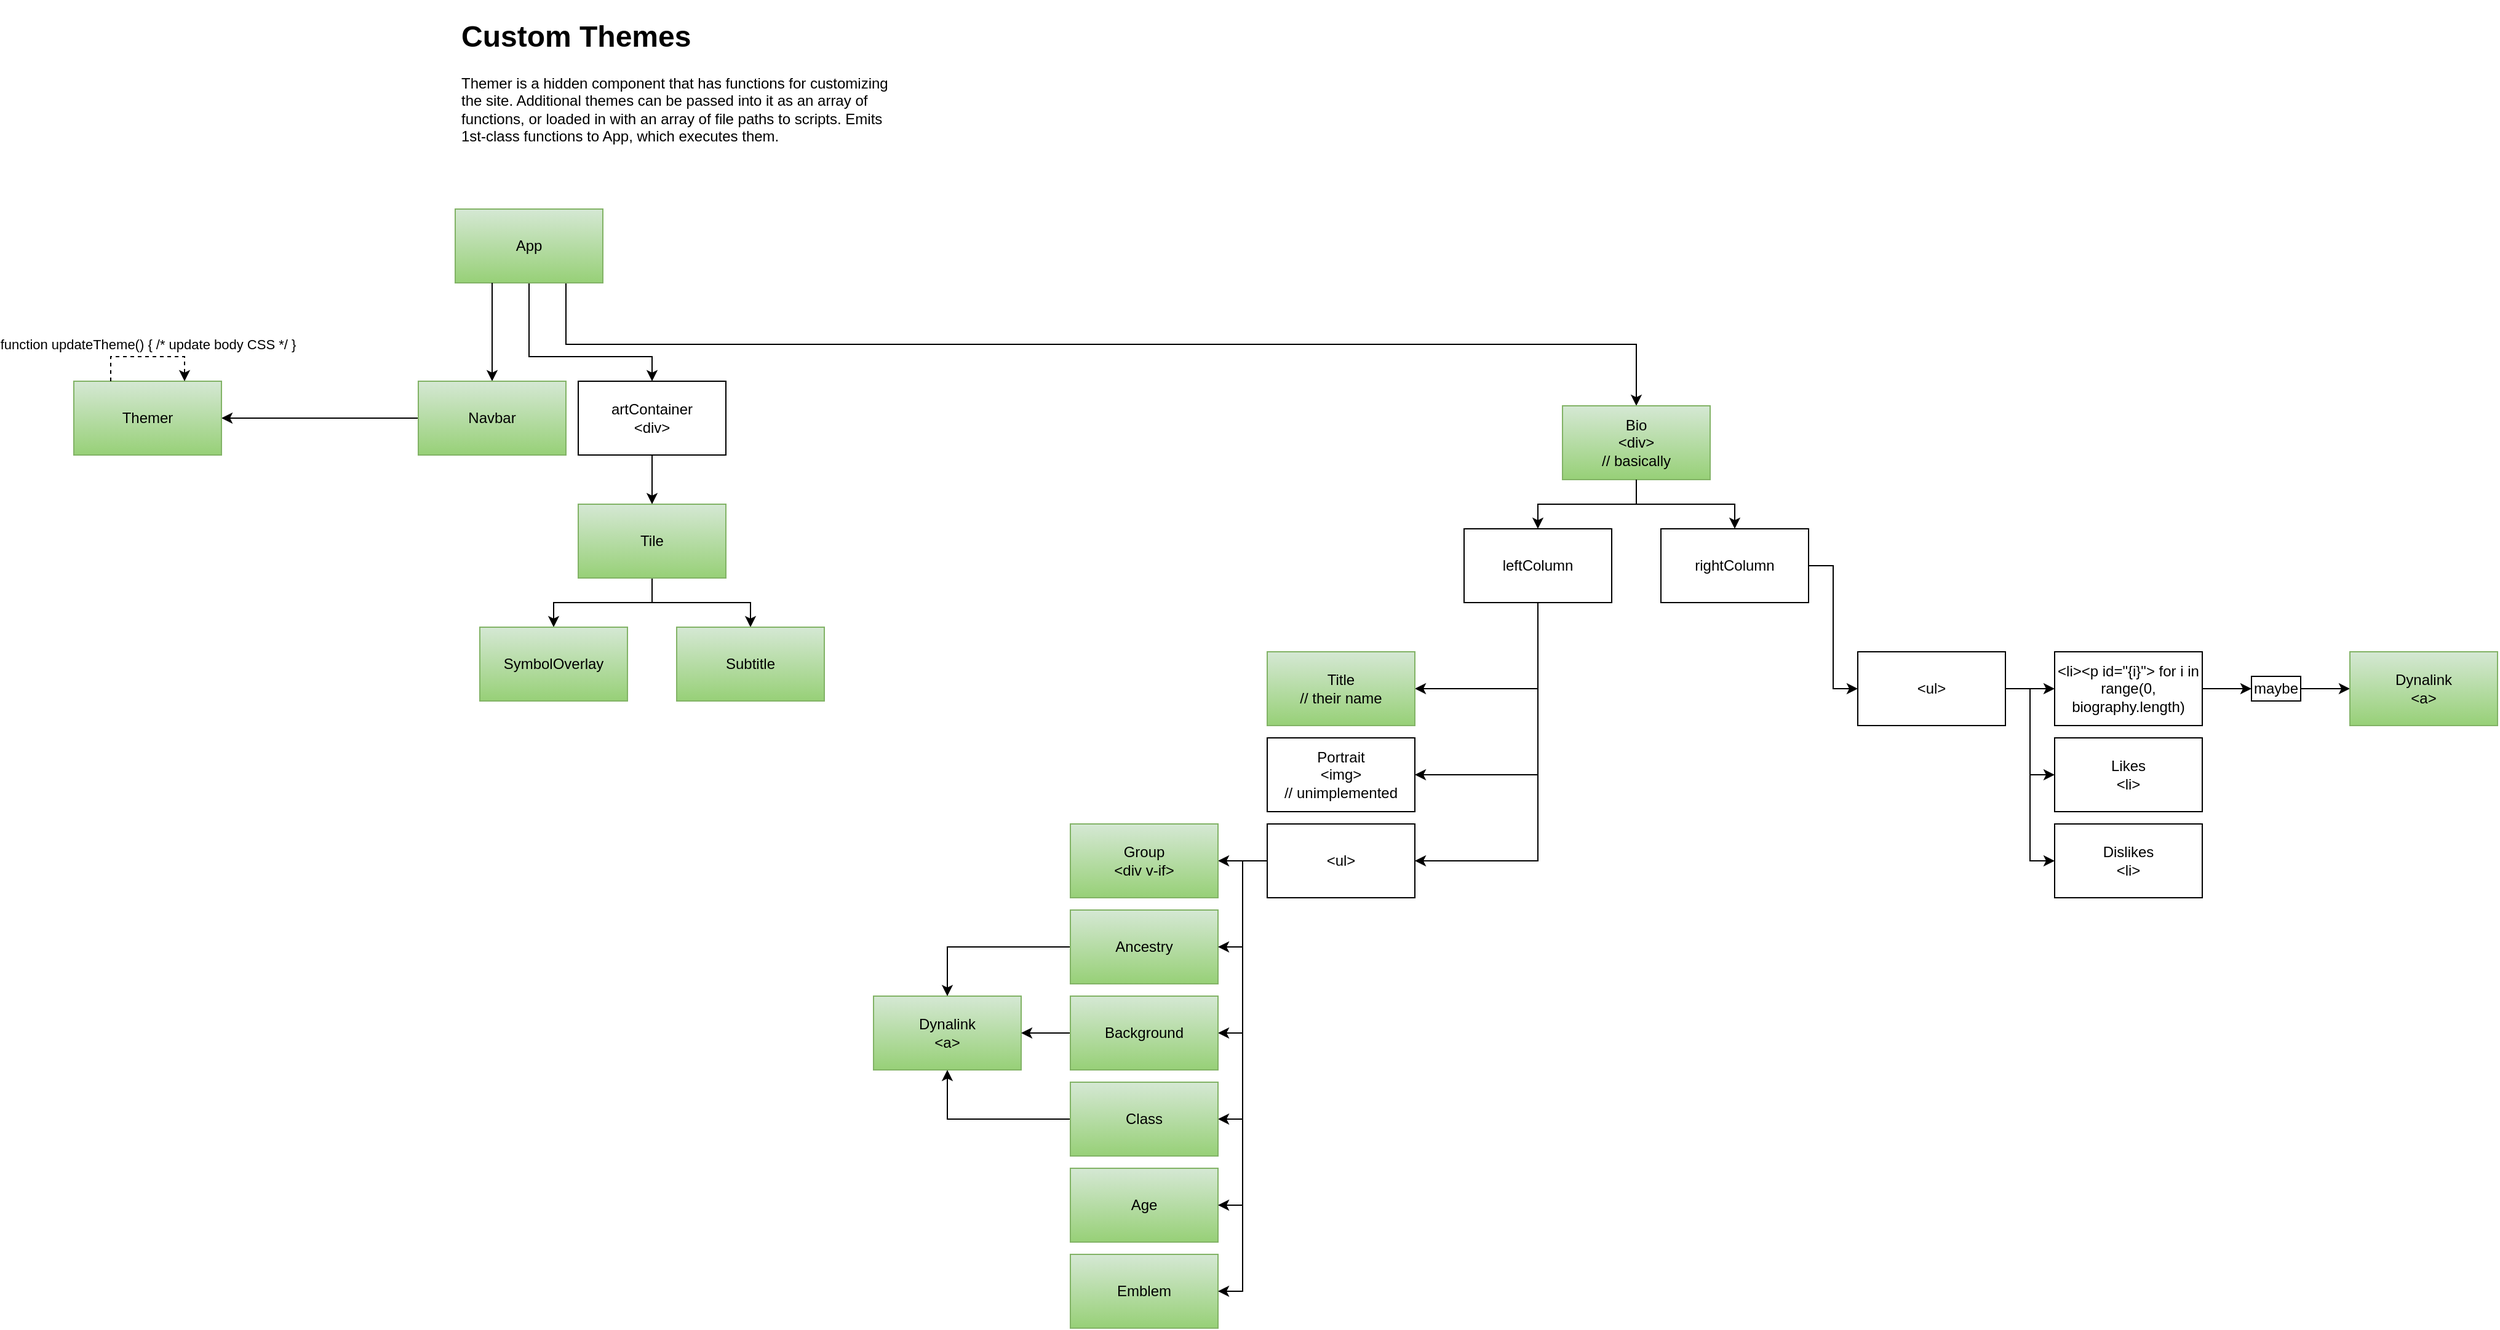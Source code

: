 <mxfile version="22.1.18" type="device" pages="2">
  <diagram name="components" id="ouwenbafjY0MVjLhUz1u">
    <mxGraphModel dx="1839" dy="1689" grid="1" gridSize="10" guides="1" tooltips="1" connect="1" arrows="1" fold="1" page="1" pageScale="1" pageWidth="850" pageHeight="1100" math="0" shadow="0">
      <root>
        <mxCell id="0" />
        <mxCell id="1" parent="0" />
        <mxCell id="5mgy_sJOqEItBZ4C_Sm8-16" style="edgeStyle=orthogonalEdgeStyle;rounded=0;orthogonalLoop=1;jettySize=auto;html=1;exitX=0.75;exitY=1;exitDx=0;exitDy=0;entryX=0.5;entryY=0;entryDx=0;entryDy=0;" parent="1" source="5mgy_sJOqEItBZ4C_Sm8-1" target="5mgy_sJOqEItBZ4C_Sm8-12" edge="1">
          <mxGeometry relative="1" as="geometry" />
        </mxCell>
        <mxCell id="5mgy_sJOqEItBZ4C_Sm8-19" style="edgeStyle=orthogonalEdgeStyle;rounded=0;orthogonalLoop=1;jettySize=auto;html=1;exitX=0.5;exitY=1;exitDx=0;exitDy=0;entryX=0.5;entryY=0;entryDx=0;entryDy=0;" parent="1" source="5mgy_sJOqEItBZ4C_Sm8-1" target="vN7V1DJsPOjtUJlF1pLi-1" edge="1">
          <mxGeometry relative="1" as="geometry">
            <Array as="points">
              <mxPoint x="100" y="160" />
              <mxPoint x="200" y="160" />
            </Array>
          </mxGeometry>
        </mxCell>
        <mxCell id="jE1srkqSyDaYgemKKpCi-2" value="" style="edgeStyle=orthogonalEdgeStyle;rounded=0;orthogonalLoop=1;jettySize=auto;html=1;exitX=0;exitY=0.5;exitDx=0;exitDy=0;entryX=1;entryY=0.5;entryDx=0;entryDy=0;" edge="1" parent="1" source="5mgy_sJOqEItBZ4C_Sm8-2" target="jE1srkqSyDaYgemKKpCi-1">
          <mxGeometry relative="1" as="geometry" />
        </mxCell>
        <mxCell id="5mgy_sJOqEItBZ4C_Sm8-1" value="App" style="rounded=0;whiteSpace=wrap;html=1;fillColor=#d5e8d4;strokeColor=#82b366;gradientColor=#97d077;fontColor=#000000;" parent="1" vertex="1">
          <mxGeometry x="40" y="40" width="120" height="60" as="geometry" />
        </mxCell>
        <mxCell id="5mgy_sJOqEItBZ4C_Sm8-15" style="edgeStyle=orthogonalEdgeStyle;rounded=0;orthogonalLoop=1;jettySize=auto;html=1;exitX=0.25;exitY=1;exitDx=0;exitDy=0;" parent="1" source="5mgy_sJOqEItBZ4C_Sm8-1" target="5mgy_sJOqEItBZ4C_Sm8-2" edge="1">
          <mxGeometry relative="1" as="geometry" />
        </mxCell>
        <mxCell id="5mgy_sJOqEItBZ4C_Sm8-2" value="Navbar" style="rounded=0;whiteSpace=wrap;html=1;fillColor=#d5e8d4;strokeColor=#82b366;gradientColor=#97d077;fontColor=#000000;" parent="1" vertex="1">
          <mxGeometry x="10" y="180" width="120" height="60" as="geometry" />
        </mxCell>
        <mxCell id="5mgy_sJOqEItBZ4C_Sm8-3" value="Age" style="rounded=0;whiteSpace=wrap;html=1;fillColor=#d5e8d4;strokeColor=#82b366;gradientColor=#97d077;fontColor=#000000;" parent="1" vertex="1">
          <mxGeometry x="540" y="820" width="120" height="60" as="geometry" />
        </mxCell>
        <mxCell id="5mgy_sJOqEItBZ4C_Sm8-4" value="Dynalink&lt;br&gt;&amp;lt;a&amp;gt;" style="rounded=0;whiteSpace=wrap;html=1;fillColor=#d5e8d4;strokeColor=#82b366;gradientColor=#97d077;fontColor=#000000;" parent="1" vertex="1">
          <mxGeometry x="380" y="680" width="120" height="60" as="geometry" />
        </mxCell>
        <mxCell id="5mgy_sJOqEItBZ4C_Sm8-14" style="edgeStyle=orthogonalEdgeStyle;rounded=0;orthogonalLoop=1;jettySize=auto;html=1;entryX=0.5;entryY=0;entryDx=0;entryDy=0;" parent="1" source="5mgy_sJOqEItBZ4C_Sm8-7" target="5mgy_sJOqEItBZ4C_Sm8-9" edge="1">
          <mxGeometry relative="1" as="geometry" />
        </mxCell>
        <mxCell id="ksdL5RVhRU_loUHVLGZt-2" value="" style="edgeStyle=orthogonalEdgeStyle;rounded=0;orthogonalLoop=1;jettySize=auto;html=1;" parent="1" source="5mgy_sJOqEItBZ4C_Sm8-7" target="ksdL5RVhRU_loUHVLGZt-1" edge="1">
          <mxGeometry relative="1" as="geometry" />
        </mxCell>
        <mxCell id="5mgy_sJOqEItBZ4C_Sm8-7" value="Tile" style="rounded=0;whiteSpace=wrap;html=1;fillColor=#d5e8d4;strokeColor=#82b366;gradientColor=#97d077;fontColor=#000000;" parent="1" vertex="1">
          <mxGeometry x="140" y="280" width="120" height="60" as="geometry" />
        </mxCell>
        <mxCell id="5mgy_sJOqEItBZ4C_Sm8-9" value="Subtitle" style="rounded=0;whiteSpace=wrap;html=1;fillColor=#d5e8d4;strokeColor=#82b366;gradientColor=#97d077;fontColor=#000000;" parent="1" vertex="1">
          <mxGeometry x="220" y="380" width="120" height="60" as="geometry" />
        </mxCell>
        <mxCell id="5mgy_sJOqEItBZ4C_Sm8-11" value="Emblem" style="rounded=0;whiteSpace=wrap;html=1;fillColor=#d5e8d4;strokeColor=#82b366;gradientColor=#97d077;fontColor=#000000;" parent="1" vertex="1">
          <mxGeometry x="540" y="890" width="120" height="60" as="geometry" />
        </mxCell>
        <mxCell id="5mgy_sJOqEItBZ4C_Sm8-17" style="edgeStyle=orthogonalEdgeStyle;rounded=0;orthogonalLoop=1;jettySize=auto;html=1;entryX=1;entryY=0.5;entryDx=0;entryDy=0;exitX=0;exitY=0.5;exitDx=0;exitDy=0;" parent="1" source="5mgy_sJOqEItBZ4C_Sm8-31" target="5mgy_sJOqEItBZ4C_Sm8-3" edge="1">
          <mxGeometry relative="1" as="geometry" />
        </mxCell>
        <mxCell id="5mgy_sJOqEItBZ4C_Sm8-18" style="edgeStyle=orthogonalEdgeStyle;rounded=0;orthogonalLoop=1;jettySize=auto;html=1;exitX=0;exitY=0.5;exitDx=0;exitDy=0;entryX=1;entryY=0.5;entryDx=0;entryDy=0;" parent="1" source="5mgy_sJOqEItBZ4C_Sm8-31" target="5mgy_sJOqEItBZ4C_Sm8-11" edge="1">
          <mxGeometry relative="1" as="geometry" />
        </mxCell>
        <mxCell id="5mgy_sJOqEItBZ4C_Sm8-22" style="edgeStyle=orthogonalEdgeStyle;rounded=0;orthogonalLoop=1;jettySize=auto;html=1;exitX=0.5;exitY=1;exitDx=0;exitDy=0;entryX=1;entryY=0.5;entryDx=0;entryDy=0;" parent="1" source="5mgy_sJOqEItBZ4C_Sm8-34" target="5mgy_sJOqEItBZ4C_Sm8-31" edge="1">
          <mxGeometry relative="1" as="geometry" />
        </mxCell>
        <mxCell id="5mgy_sJOqEItBZ4C_Sm8-27" style="edgeStyle=orthogonalEdgeStyle;rounded=0;orthogonalLoop=1;jettySize=auto;html=1;exitX=0;exitY=0.5;exitDx=0;exitDy=0;entryX=1;entryY=0.5;entryDx=0;entryDy=0;" parent="1" source="5mgy_sJOqEItBZ4C_Sm8-31" target="5mgy_sJOqEItBZ4C_Sm8-23" edge="1">
          <mxGeometry relative="1" as="geometry" />
        </mxCell>
        <mxCell id="5mgy_sJOqEItBZ4C_Sm8-28" style="edgeStyle=orthogonalEdgeStyle;rounded=0;orthogonalLoop=1;jettySize=auto;html=1;exitX=0;exitY=0.5;exitDx=0;exitDy=0;entryX=1;entryY=0.5;entryDx=0;entryDy=0;" parent="1" source="5mgy_sJOqEItBZ4C_Sm8-31" target="5mgy_sJOqEItBZ4C_Sm8-24" edge="1">
          <mxGeometry relative="1" as="geometry" />
        </mxCell>
        <mxCell id="5mgy_sJOqEItBZ4C_Sm8-12" value="Bio&lt;br&gt;&amp;lt;div&amp;gt;&lt;br&gt;// basically" style="rounded=0;whiteSpace=wrap;html=1;fillColor=#d5e8d4;strokeColor=#82b366;gradientColor=#97d077;fontColor=#000000;" parent="1" vertex="1">
          <mxGeometry x="940" y="200" width="120" height="60" as="geometry" />
        </mxCell>
        <mxCell id="5mgy_sJOqEItBZ4C_Sm8-21" value="" style="edgeStyle=orthogonalEdgeStyle;rounded=0;orthogonalLoop=1;jettySize=auto;html=1;exitX=0;exitY=0.5;exitDx=0;exitDy=0;" parent="1" source="5mgy_sJOqEItBZ4C_Sm8-20" target="5mgy_sJOqEItBZ4C_Sm8-4" edge="1">
          <mxGeometry relative="1" as="geometry">
            <mxPoint x="359.966" y="530.0" as="targetPoint" />
          </mxGeometry>
        </mxCell>
        <mxCell id="5mgy_sJOqEItBZ4C_Sm8-20" value="Ancestry" style="rounded=0;whiteSpace=wrap;html=1;fillColor=#d5e8d4;strokeColor=#82b366;gradientColor=#97d077;fontColor=#000000;" parent="1" vertex="1">
          <mxGeometry x="540" y="610" width="120" height="60" as="geometry" />
        </mxCell>
        <mxCell id="5mgy_sJOqEItBZ4C_Sm8-25" style="edgeStyle=orthogonalEdgeStyle;rounded=0;orthogonalLoop=1;jettySize=auto;html=1;exitX=0;exitY=0.5;exitDx=0;exitDy=0;" parent="1" source="5mgy_sJOqEItBZ4C_Sm8-23" target="5mgy_sJOqEItBZ4C_Sm8-4" edge="1">
          <mxGeometry relative="1" as="geometry">
            <mxPoint x="420.0" y="560.0" as="targetPoint" />
          </mxGeometry>
        </mxCell>
        <mxCell id="5mgy_sJOqEItBZ4C_Sm8-23" value="Background" style="rounded=0;whiteSpace=wrap;html=1;fillColor=#d5e8d4;strokeColor=#82b366;gradientColor=#97d077;fontColor=#000000;" parent="1" vertex="1">
          <mxGeometry x="540" y="680" width="120" height="60" as="geometry" />
        </mxCell>
        <mxCell id="5mgy_sJOqEItBZ4C_Sm8-26" style="edgeStyle=orthogonalEdgeStyle;rounded=0;orthogonalLoop=1;jettySize=auto;html=1;exitX=0;exitY=0.5;exitDx=0;exitDy=0;" parent="1" source="5mgy_sJOqEItBZ4C_Sm8-24" target="5mgy_sJOqEItBZ4C_Sm8-4" edge="1">
          <mxGeometry relative="1" as="geometry">
            <mxPoint x="359.966" y="590.0" as="targetPoint" />
          </mxGeometry>
        </mxCell>
        <mxCell id="5mgy_sJOqEItBZ4C_Sm8-24" value="Class" style="rounded=0;whiteSpace=wrap;html=1;fillColor=#d5e8d4;strokeColor=#82b366;gradientColor=#97d077;fontColor=#000000;" parent="1" vertex="1">
          <mxGeometry x="540" y="750" width="120" height="60" as="geometry" />
        </mxCell>
        <mxCell id="5mgy_sJOqEItBZ4C_Sm8-32" style="edgeStyle=orthogonalEdgeStyle;rounded=0;orthogonalLoop=1;jettySize=auto;html=1;exitX=0;exitY=0.5;exitDx=0;exitDy=0;entryX=1;entryY=0.5;entryDx=0;entryDy=0;" parent="1" source="5mgy_sJOqEItBZ4C_Sm8-31" target="5mgy_sJOqEItBZ4C_Sm8-20" edge="1">
          <mxGeometry relative="1" as="geometry" />
        </mxCell>
        <mxCell id="9SMMazilZ09QwtvP4KYV-7" style="edgeStyle=orthogonalEdgeStyle;rounded=0;orthogonalLoop=1;jettySize=auto;html=1;exitX=0;exitY=0.5;exitDx=0;exitDy=0;entryX=1;entryY=0.5;entryDx=0;entryDy=0;" parent="1" source="5mgy_sJOqEItBZ4C_Sm8-31" target="9SMMazilZ09QwtvP4KYV-6" edge="1">
          <mxGeometry relative="1" as="geometry" />
        </mxCell>
        <mxCell id="5mgy_sJOqEItBZ4C_Sm8-31" value="&amp;lt;ul&amp;gt;" style="rounded=0;whiteSpace=wrap;html=1;" parent="1" vertex="1">
          <mxGeometry x="700" y="540" width="120" height="60" as="geometry" />
        </mxCell>
        <mxCell id="5mgy_sJOqEItBZ4C_Sm8-40" style="edgeStyle=orthogonalEdgeStyle;rounded=0;orthogonalLoop=1;jettySize=auto;html=1;entryX=0.5;entryY=0;entryDx=0;entryDy=0;exitX=0.5;exitY=1;exitDx=0;exitDy=0;" parent="1" source="5mgy_sJOqEItBZ4C_Sm8-12" target="5mgy_sJOqEItBZ4C_Sm8-33" edge="1">
          <mxGeometry relative="1" as="geometry">
            <mxPoint x="440" y="350" as="sourcePoint" />
          </mxGeometry>
        </mxCell>
        <mxCell id="5mgy_sJOqEItBZ4C_Sm8-42" style="edgeStyle=orthogonalEdgeStyle;rounded=0;orthogonalLoop=1;jettySize=auto;html=1;entryX=0;entryY=0.5;entryDx=0;entryDy=0;" parent="1" source="5mgy_sJOqEItBZ4C_Sm8-33" target="5mgy_sJOqEItBZ4C_Sm8-41" edge="1">
          <mxGeometry relative="1" as="geometry" />
        </mxCell>
        <mxCell id="5mgy_sJOqEItBZ4C_Sm8-33" value="rightColumn" style="rounded=0;whiteSpace=wrap;html=1;" parent="1" vertex="1">
          <mxGeometry x="1020" y="300" width="120" height="60" as="geometry" />
        </mxCell>
        <mxCell id="5mgy_sJOqEItBZ4C_Sm8-36" style="edgeStyle=orthogonalEdgeStyle;rounded=0;orthogonalLoop=1;jettySize=auto;html=1;exitX=0.5;exitY=1;exitDx=0;exitDy=0;entryX=1;entryY=0.5;entryDx=0;entryDy=0;" parent="1" source="5mgy_sJOqEItBZ4C_Sm8-34" target="5mgy_sJOqEItBZ4C_Sm8-51" edge="1">
          <mxGeometry relative="1" as="geometry">
            <mxPoint x="260" y="430" as="targetPoint" />
          </mxGeometry>
        </mxCell>
        <mxCell id="5mgy_sJOqEItBZ4C_Sm8-38" style="edgeStyle=orthogonalEdgeStyle;rounded=0;orthogonalLoop=1;jettySize=auto;html=1;exitX=0.5;exitY=1;exitDx=0;exitDy=0;entryX=1;entryY=0.5;entryDx=0;entryDy=0;" parent="1" source="5mgy_sJOqEItBZ4C_Sm8-34" target="5mgy_sJOqEItBZ4C_Sm8-37" edge="1">
          <mxGeometry relative="1" as="geometry" />
        </mxCell>
        <mxCell id="5mgy_sJOqEItBZ4C_Sm8-39" style="edgeStyle=orthogonalEdgeStyle;rounded=0;orthogonalLoop=1;jettySize=auto;html=1;exitX=0.5;exitY=1;exitDx=0;exitDy=0;entryX=0.5;entryY=0;entryDx=0;entryDy=0;" parent="1" source="5mgy_sJOqEItBZ4C_Sm8-12" target="5mgy_sJOqEItBZ4C_Sm8-34" edge="1">
          <mxGeometry relative="1" as="geometry" />
        </mxCell>
        <mxCell id="5mgy_sJOqEItBZ4C_Sm8-34" value="leftColumn" style="rounded=0;whiteSpace=wrap;html=1;" parent="1" vertex="1">
          <mxGeometry x="860" y="300" width="120" height="60" as="geometry" />
        </mxCell>
        <mxCell id="5mgy_sJOqEItBZ4C_Sm8-37" value="Portrait&lt;br&gt;&amp;lt;img&amp;gt;&lt;br&gt;// unimplemented" style="rounded=0;whiteSpace=wrap;html=1;" parent="1" vertex="1">
          <mxGeometry x="700" y="470" width="120" height="60" as="geometry" />
        </mxCell>
        <mxCell id="5mgy_sJOqEItBZ4C_Sm8-44" style="edgeStyle=orthogonalEdgeStyle;rounded=0;orthogonalLoop=1;jettySize=auto;html=1;entryX=0;entryY=0.5;entryDx=0;entryDy=0;" parent="1" source="5mgy_sJOqEItBZ4C_Sm8-41" target="5mgy_sJOqEItBZ4C_Sm8-43" edge="1">
          <mxGeometry relative="1" as="geometry" />
        </mxCell>
        <mxCell id="9SMMazilZ09QwtvP4KYV-4" style="edgeStyle=orthogonalEdgeStyle;rounded=0;orthogonalLoop=1;jettySize=auto;html=1;exitX=1;exitY=0.5;exitDx=0;exitDy=0;entryX=0;entryY=0.5;entryDx=0;entryDy=0;" parent="1" source="5mgy_sJOqEItBZ4C_Sm8-41" target="9SMMazilZ09QwtvP4KYV-1" edge="1">
          <mxGeometry relative="1" as="geometry" />
        </mxCell>
        <mxCell id="9SMMazilZ09QwtvP4KYV-5" style="edgeStyle=orthogonalEdgeStyle;rounded=0;orthogonalLoop=1;jettySize=auto;html=1;exitX=1;exitY=0.5;exitDx=0;exitDy=0;entryX=0;entryY=0.5;entryDx=0;entryDy=0;" parent="1" source="5mgy_sJOqEItBZ4C_Sm8-41" target="9SMMazilZ09QwtvP4KYV-2" edge="1">
          <mxGeometry relative="1" as="geometry" />
        </mxCell>
        <mxCell id="5mgy_sJOqEItBZ4C_Sm8-41" value="&amp;lt;ul&amp;gt;" style="rounded=0;whiteSpace=wrap;html=1;" parent="1" vertex="1">
          <mxGeometry x="1180" y="400" width="120" height="60" as="geometry" />
        </mxCell>
        <mxCell id="5mgy_sJOqEItBZ4C_Sm8-46" style="edgeStyle=orthogonalEdgeStyle;rounded=0;orthogonalLoop=1;jettySize=auto;html=1;entryX=0;entryY=0.5;entryDx=0;entryDy=0;" parent="1" source="5mgy_sJOqEItBZ4C_Sm8-43" target="5mgy_sJOqEItBZ4C_Sm8-45" edge="1">
          <mxGeometry relative="1" as="geometry" />
        </mxCell>
        <mxCell id="5mgy_sJOqEItBZ4C_Sm8-43" value="&amp;lt;li&amp;gt;&amp;lt;p id=&quot;{i}&quot;&amp;gt; for i in range(0, biography.length)" style="rounded=0;whiteSpace=wrap;html=1;" parent="1" vertex="1">
          <mxGeometry x="1340" y="400" width="120" height="60" as="geometry" />
        </mxCell>
        <mxCell id="5mgy_sJOqEItBZ4C_Sm8-48" value="" style="edgeStyle=orthogonalEdgeStyle;rounded=0;orthogonalLoop=1;jettySize=auto;html=1;" parent="1" source="5mgy_sJOqEItBZ4C_Sm8-45" target="5mgy_sJOqEItBZ4C_Sm8-47" edge="1">
          <mxGeometry relative="1" as="geometry" />
        </mxCell>
        <mxCell id="5mgy_sJOqEItBZ4C_Sm8-45" value="maybe" style="rounded=0;whiteSpace=wrap;html=1;" parent="1" vertex="1">
          <mxGeometry x="1500" y="420" width="40" height="20" as="geometry" />
        </mxCell>
        <mxCell id="5mgy_sJOqEItBZ4C_Sm8-47" value="Dynalink&lt;br&gt;&amp;lt;a&amp;gt;" style="rounded=0;whiteSpace=wrap;html=1;fillColor=#d5e8d4;strokeColor=#82b366;gradientColor=#97d077;fontColor=#000000;" parent="1" vertex="1">
          <mxGeometry x="1580" y="400" width="120" height="60" as="geometry" />
        </mxCell>
        <mxCell id="5mgy_sJOqEItBZ4C_Sm8-51" value="&lt;div&gt;Title&lt;/div&gt;&lt;div&gt;// their name&lt;/div&gt;" style="rounded=0;whiteSpace=wrap;html=1;fillColor=#d5e8d4;strokeColor=#82b366;gradientColor=#97d077;fontColor=#000000;" parent="1" vertex="1">
          <mxGeometry x="700" y="400" width="120" height="60" as="geometry" />
        </mxCell>
        <mxCell id="9SMMazilZ09QwtvP4KYV-1" value="Likes&lt;br&gt;&amp;lt;li&amp;gt;" style="rounded=0;whiteSpace=wrap;html=1;" parent="1" vertex="1">
          <mxGeometry x="1340" y="470" width="120" height="60" as="geometry" />
        </mxCell>
        <mxCell id="9SMMazilZ09QwtvP4KYV-2" value="Dislikes&lt;br&gt;&amp;lt;li&amp;gt;" style="rounded=0;whiteSpace=wrap;html=1;" parent="1" vertex="1">
          <mxGeometry x="1340" y="540" width="120" height="60" as="geometry" />
        </mxCell>
        <mxCell id="9SMMazilZ09QwtvP4KYV-6" value="Group&lt;br&gt;&amp;lt;div v-if&amp;gt;" style="rounded=0;whiteSpace=wrap;html=1;fillColor=#d5e8d4;strokeColor=#82b366;gradientColor=#97d077;fontColor=#000000;" parent="1" vertex="1">
          <mxGeometry x="540" y="540" width="120" height="60" as="geometry" />
        </mxCell>
        <mxCell id="vN7V1DJsPOjtUJlF1pLi-2" style="edgeStyle=orthogonalEdgeStyle;rounded=0;orthogonalLoop=1;jettySize=auto;html=1;exitX=0.5;exitY=1;exitDx=0;exitDy=0;entryX=0.5;entryY=0;entryDx=0;entryDy=0;" parent="1" source="vN7V1DJsPOjtUJlF1pLi-1" target="5mgy_sJOqEItBZ4C_Sm8-7" edge="1">
          <mxGeometry relative="1" as="geometry" />
        </mxCell>
        <mxCell id="vN7V1DJsPOjtUJlF1pLi-1" value="artContainer&lt;br&gt;&amp;lt;div&amp;gt;" style="rounded=0;whiteSpace=wrap;html=1;" parent="1" vertex="1">
          <mxGeometry x="140" y="180" width="120" height="60" as="geometry" />
        </mxCell>
        <mxCell id="ksdL5RVhRU_loUHVLGZt-1" value="SymbolOverlay" style="rounded=0;whiteSpace=wrap;html=1;fillColor=#d5e8d4;strokeColor=#82b366;gradientColor=#97d077;fontColor=#000000;" parent="1" vertex="1">
          <mxGeometry x="60" y="380" width="120" height="60" as="geometry" />
        </mxCell>
        <mxCell id="jE1srkqSyDaYgemKKpCi-1" value="Themer" style="rounded=0;whiteSpace=wrap;html=1;fillColor=#d5e8d4;strokeColor=#82b366;gradientColor=#97d077;fontColor=#000000;" vertex="1" parent="1">
          <mxGeometry x="-270" y="180" width="120" height="60" as="geometry" />
        </mxCell>
        <mxCell id="jE1srkqSyDaYgemKKpCi-3" value="" style="endArrow=classic;dashed=1;html=1;rounded=0;exitX=0.25;exitY=0;exitDx=0;exitDy=0;entryX=0.75;entryY=0;entryDx=0;entryDy=0;endFill=1;" edge="1" parent="1" source="jE1srkqSyDaYgemKKpCi-1" target="jE1srkqSyDaYgemKKpCi-1">
          <mxGeometry width="50" height="50" relative="1" as="geometry">
            <mxPoint x="-220.0" y="170.0" as="sourcePoint" />
            <mxPoint x="70.0" y="170.0" as="targetPoint" />
            <Array as="points">
              <mxPoint x="-240" y="160" />
              <mxPoint x="-180" y="160" />
            </Array>
          </mxGeometry>
        </mxCell>
        <mxCell id="jE1srkqSyDaYgemKKpCi-5" value="function updateTheme() { /* update body CSS */ }" style="edgeLabel;html=1;align=center;verticalAlign=middle;resizable=0;points=[];" vertex="1" connectable="0" parent="jE1srkqSyDaYgemKKpCi-3">
          <mxGeometry x="0.097" relative="1" as="geometry">
            <mxPoint x="-5" y="-10" as="offset" />
          </mxGeometry>
        </mxCell>
        <mxCell id="jE1srkqSyDaYgemKKpCi-4" value="&lt;h1&gt;Custom Themes&lt;/h1&gt;&lt;p&gt;Themer is a hidden component that has functions for customizing the site. Additional themes can be passed into it as an array of functions, or loaded in with an array of file paths to scripts. Emits 1st-class functions to App, which executes them.&lt;/p&gt;" style="text;html=1;strokeColor=none;fillColor=none;spacing=5;spacingTop=-20;whiteSpace=wrap;overflow=hidden;rounded=0;" vertex="1" parent="1">
          <mxGeometry x="40" y="-120" width="360" height="120" as="geometry" />
        </mxCell>
      </root>
    </mxGraphModel>
  </diagram>
  <diagram id="ILkV25av0nuwjLCmw5Jg" name="data">
    <mxGraphModel dx="989" dy="589" grid="1" gridSize="10" guides="1" tooltips="1" connect="1" arrows="1" fold="1" page="1" pageScale="1" pageWidth="850" pageHeight="1100" math="0" shadow="0">
      <root>
        <mxCell id="0" />
        <mxCell id="1" parent="0" />
        <mxCell id="K8AkR5AmDuPDYLPK-pG4-74" style="edgeStyle=orthogonalEdgeStyle;rounded=0;orthogonalLoop=1;jettySize=auto;html=1;exitX=1;exitY=0.5;exitDx=0;exitDy=0;entryX=0.5;entryY=1;entryDx=0;entryDy=0;endArrow=none;endFill=0;dashed=1;dashPattern=1 1;" edge="1" parent="1" source="K8AkR5AmDuPDYLPK-pG4-45" target="K8AkR5AmDuPDYLPK-pG4-14">
          <mxGeometry relative="1" as="geometry">
            <mxPoint x="100" y="600" as="sourcePoint" />
            <mxPoint x="345" y="230" as="targetPoint" />
            <Array as="points">
              <mxPoint x="370" y="470" />
              <mxPoint x="370" y="240" />
              <mxPoint x="285" y="240" />
            </Array>
          </mxGeometry>
        </mxCell>
        <mxCell id="K8AkR5AmDuPDYLPK-pG4-75" style="edgeStyle=orthogonalEdgeStyle;rounded=0;orthogonalLoop=1;jettySize=auto;html=1;exitX=1;exitY=0.5;exitDx=0;exitDy=0;entryX=0.5;entryY=1;entryDx=0;entryDy=0;endArrow=none;endFill=0;dashed=1;dashPattern=1 1;" edge="1" parent="1" source="K8AkR5AmDuPDYLPK-pG4-22" target="K8AkR5AmDuPDYLPK-pG4-10">
          <mxGeometry relative="1" as="geometry">
            <mxPoint x="100" y="480" as="sourcePoint" />
            <mxPoint x="295" y="230" as="targetPoint" />
          </mxGeometry>
        </mxCell>
        <mxCell id="K8AkR5AmDuPDYLPK-pG4-72" style="edgeStyle=orthogonalEdgeStyle;rounded=0;orthogonalLoop=1;jettySize=auto;html=1;exitX=1;exitY=0.5;exitDx=0;exitDy=0;entryX=0.5;entryY=1;entryDx=0;entryDy=0;endArrow=none;endFill=0;dashed=1;dashPattern=1 1;" edge="1" parent="1" source="K8AkR5AmDuPDYLPK-pG4-59" target="K8AkR5AmDuPDYLPK-pG4-13">
          <mxGeometry relative="1" as="geometry">
            <Array as="points">
              <mxPoint x="380" y="590" />
              <mxPoint x="380" y="230" />
              <mxPoint x="335" y="230" />
            </Array>
          </mxGeometry>
        </mxCell>
        <mxCell id="K8AkR5AmDuPDYLPK-pG4-1" value="id" style="rounded=0;whiteSpace=wrap;html=1;" vertex="1" parent="1">
          <mxGeometry x="40" y="140" width="20" height="20" as="geometry" />
        </mxCell>
        <mxCell id="K8AkR5AmDuPDYLPK-pG4-7" style="edgeStyle=orthogonalEdgeStyle;rounded=0;orthogonalLoop=1;jettySize=auto;html=1;exitX=0.5;exitY=1;exitDx=0;exitDy=0;entryX=0.5;entryY=0;entryDx=0;entryDy=0;endArrow=none;endFill=0;" edge="1" parent="1" source="K8AkR5AmDuPDYLPK-pG4-2" target="K8AkR5AmDuPDYLPK-pG4-5">
          <mxGeometry relative="1" as="geometry" />
        </mxCell>
        <mxCell id="K8AkR5AmDuPDYLPK-pG4-2" value="info" style="rounded=0;whiteSpace=wrap;html=1;" vertex="1" parent="1">
          <mxGeometry x="60" y="140" width="30" height="20" as="geometry" />
        </mxCell>
        <mxCell id="K8AkR5AmDuPDYLPK-pG4-3" value="characters.json" style="text;html=1;strokeColor=none;fillColor=none;align=center;verticalAlign=middle;whiteSpace=wrap;rounded=0;" vertex="1" parent="1">
          <mxGeometry x="40" y="120" width="90" height="20" as="geometry" />
        </mxCell>
        <mxCell id="K8AkR5AmDuPDYLPK-pG4-4" value="name" style="rounded=0;whiteSpace=wrap;html=1;" vertex="1" parent="1">
          <mxGeometry x="80" y="200" width="40" height="20" as="geometry" />
        </mxCell>
        <mxCell id="K8AkR5AmDuPDYLPK-pG4-5" value="info" style="text;html=1;strokeColor=none;fillColor=none;align=center;verticalAlign=middle;whiteSpace=wrap;rounded=0;" vertex="1" parent="1">
          <mxGeometry x="60" y="180" width="30" height="20" as="geometry" />
        </mxCell>
        <mxCell id="K8AkR5AmDuPDYLPK-pG4-6" value="id" style="rounded=0;whiteSpace=wrap;html=1;" vertex="1" parent="1">
          <mxGeometry x="60" y="200" width="20" height="20" as="geometry" />
        </mxCell>
        <mxCell id="K8AkR5AmDuPDYLPK-pG4-8" value="type" style="rounded=0;whiteSpace=wrap;html=1;" vertex="1" parent="1">
          <mxGeometry x="120" y="200" width="30" height="20" as="geometry" />
        </mxCell>
        <mxCell id="K8AkR5AmDuPDYLPK-pG4-9" value="heritage" style="rounded=0;whiteSpace=wrap;html=1;" vertex="1" parent="1">
          <mxGeometry x="200" y="200" width="50" height="20" as="geometry" />
        </mxCell>
        <mxCell id="K8AkR5AmDuPDYLPK-pG4-10" value="ancestry" style="rounded=0;whiteSpace=wrap;html=1;" vertex="1" parent="1">
          <mxGeometry x="150" y="200" width="50" height="20" as="geometry" />
        </mxCell>
        <mxCell id="K8AkR5AmDuPDYLPK-pG4-11" value="nationality" style="rounded=0;whiteSpace=wrap;html=1;" vertex="1" parent="1">
          <mxGeometry x="380" y="200" width="60" height="20" as="geometry" />
        </mxCell>
        <mxCell id="K8AkR5AmDuPDYLPK-pG4-12" value="level" style="rounded=0;whiteSpace=wrap;html=1;" vertex="1" parent="1">
          <mxGeometry x="350" y="200" width="30" height="20" as="geometry" />
        </mxCell>
        <mxCell id="K8AkR5AmDuPDYLPK-pG4-13" value="class" style="rounded=0;whiteSpace=wrap;html=1;" vertex="1" parent="1">
          <mxGeometry x="320" y="200" width="30" height="20" as="geometry" />
        </mxCell>
        <mxCell id="K8AkR5AmDuPDYLPK-pG4-14" value="background" style="rounded=0;whiteSpace=wrap;html=1;" vertex="1" parent="1">
          <mxGeometry x="250" y="200" width="70" height="20" as="geometry" />
        </mxCell>
        <mxCell id="K8AkR5AmDuPDYLPK-pG4-19" style="edgeStyle=orthogonalEdgeStyle;rounded=0;orthogonalLoop=1;jettySize=auto;html=1;exitX=0.5;exitY=1;exitDx=0;exitDy=0;entryX=0.5;entryY=0;entryDx=0;entryDy=0;endArrow=none;endFill=0;" edge="1" parent="1" source="K8AkR5AmDuPDYLPK-pG4-15" target="K8AkR5AmDuPDYLPK-pG4-18">
          <mxGeometry relative="1" as="geometry" />
        </mxCell>
        <mxCell id="K8AkR5AmDuPDYLPK-pG4-15" value="age" style="rounded=0;whiteSpace=wrap;html=1;" vertex="1" parent="1">
          <mxGeometry x="440" y="200" width="30" height="20" as="geometry" />
        </mxCell>
        <mxCell id="K8AkR5AmDuPDYLPK-pG4-16" value="exact" style="rounded=0;whiteSpace=wrap;html=1;" vertex="1" parent="1">
          <mxGeometry x="470" y="260" width="35" height="20" as="geometry" />
        </mxCell>
        <mxCell id="K8AkR5AmDuPDYLPK-pG4-17" value="calculateHumanYears" style="rounded=0;whiteSpace=wrap;html=1;" vertex="1" parent="1">
          <mxGeometry x="505" y="260" width="120" height="20" as="geometry" />
        </mxCell>
        <mxCell id="K8AkR5AmDuPDYLPK-pG4-18" value="age" style="text;html=1;strokeColor=none;fillColor=none;align=center;verticalAlign=middle;whiteSpace=wrap;rounded=0;" vertex="1" parent="1">
          <mxGeometry x="440" y="240" width="30" height="20" as="geometry" />
        </mxCell>
        <mxCell id="K8AkR5AmDuPDYLPK-pG4-20" value="age" style="rounded=0;whiteSpace=wrap;html=1;" vertex="1" parent="1">
          <mxGeometry x="440" y="260" width="30" height="20" as="geometry" />
        </mxCell>
        <mxCell id="K8AkR5AmDuPDYLPK-pG4-21" value="biography" style="rounded=0;whiteSpace=wrap;html=1;" vertex="1" parent="1">
          <mxGeometry x="470" y="200" width="60" height="20" as="geometry" />
        </mxCell>
        <mxCell id="K8AkR5AmDuPDYLPK-pG4-22" value="&quot;name&quot;" style="rounded=0;whiteSpace=wrap;html=1;" vertex="1" parent="1">
          <mxGeometry x="40" y="340" width="50" height="20" as="geometry" />
        </mxCell>
        <mxCell id="K8AkR5AmDuPDYLPK-pG4-23" style="edgeStyle=orthogonalEdgeStyle;rounded=0;orthogonalLoop=1;jettySize=auto;html=1;exitX=0.5;exitY=1;exitDx=0;exitDy=0;entryX=0.5;entryY=0;entryDx=0;entryDy=0;endArrow=none;endFill=0;" edge="1" source="K8AkR5AmDuPDYLPK-pG4-22" target="K8AkR5AmDuPDYLPK-pG4-27" parent="1">
          <mxGeometry relative="1" as="geometry">
            <mxPoint x="60" y="360" as="sourcePoint" />
          </mxGeometry>
        </mxCell>
        <mxCell id="K8AkR5AmDuPDYLPK-pG4-25" value="ancestries.json" style="text;html=1;strokeColor=none;fillColor=none;align=center;verticalAlign=middle;whiteSpace=wrap;rounded=0;" vertex="1" parent="1">
          <mxGeometry x="40" y="320" width="90" height="20" as="geometry" />
        </mxCell>
        <mxCell id="K8AkR5AmDuPDYLPK-pG4-26" value="name" style="rounded=0;whiteSpace=wrap;html=1;" vertex="1" parent="1">
          <mxGeometry x="60" y="400" width="40" height="20" as="geometry" />
        </mxCell>
        <mxCell id="K8AkR5AmDuPDYLPK-pG4-27" value="&quot;Ancestry&quot;" style="text;html=1;strokeColor=none;fillColor=none;align=center;verticalAlign=middle;whiteSpace=wrap;rounded=0;" vertex="1" parent="1">
          <mxGeometry x="40" y="380" width="60" height="20" as="geometry" />
        </mxCell>
        <mxCell id="K8AkR5AmDuPDYLPK-pG4-28" value="id" style="rounded=0;whiteSpace=wrap;html=1;" vertex="1" parent="1">
          <mxGeometry x="40" y="400" width="20" height="20" as="geometry" />
        </mxCell>
        <mxCell id="K8AkR5AmDuPDYLPK-pG4-29" value="rarity" style="rounded=0;whiteSpace=wrap;html=1;" vertex="1" parent="1">
          <mxGeometry x="100" y="400" width="30" height="20" as="geometry" />
        </mxCell>
        <mxCell id="K8AkR5AmDuPDYLPK-pG4-30" value="adulthood" style="rounded=0;whiteSpace=wrap;html=1;" vertex="1" parent="1">
          <mxGeometry x="210" y="400" width="60" height="20" as="geometry" />
        </mxCell>
        <mxCell id="K8AkR5AmDuPDYLPK-pG4-31" value="biology" style="rounded=0;whiteSpace=wrap;html=1;" vertex="1" parent="1">
          <mxGeometry x="160" y="400" width="50" height="20" as="geometry" />
        </mxCell>
        <mxCell id="K8AkR5AmDuPDYLPK-pG4-34" value="AoNID" style="rounded=0;whiteSpace=wrap;html=1;" vertex="1" parent="1">
          <mxGeometry x="320" y="400" width="40" height="20" as="geometry" />
        </mxCell>
        <mxCell id="K8AkR5AmDuPDYLPK-pG4-35" value="lifespan" style="rounded=0;whiteSpace=wrap;html=1;" vertex="1" parent="1">
          <mxGeometry x="270" y="400" width="50" height="20" as="geometry" />
        </mxCell>
        <mxCell id="K8AkR5AmDuPDYLPK-pG4-43" value="type" style="rounded=0;whiteSpace=wrap;html=1;" vertex="1" parent="1">
          <mxGeometry x="130" y="400" width="30" height="20" as="geometry" />
        </mxCell>
        <mxCell id="K8AkR5AmDuPDYLPK-pG4-45" value="&quot;name&quot;" style="rounded=0;whiteSpace=wrap;html=1;" vertex="1" parent="1">
          <mxGeometry x="40" y="460" width="50" height="20" as="geometry" />
        </mxCell>
        <mxCell id="K8AkR5AmDuPDYLPK-pG4-46" style="edgeStyle=orthogonalEdgeStyle;rounded=0;orthogonalLoop=1;jettySize=auto;html=1;exitX=0.5;exitY=1;exitDx=0;exitDy=0;entryX=0.5;entryY=0;entryDx=0;entryDy=0;endArrow=none;endFill=0;" edge="1" source="K8AkR5AmDuPDYLPK-pG4-45" target="K8AkR5AmDuPDYLPK-pG4-49" parent="1">
          <mxGeometry relative="1" as="geometry">
            <mxPoint x="60" y="480" as="sourcePoint" />
          </mxGeometry>
        </mxCell>
        <mxCell id="K8AkR5AmDuPDYLPK-pG4-47" value="backgrounds.json" style="text;html=1;strokeColor=none;fillColor=none;align=center;verticalAlign=middle;whiteSpace=wrap;rounded=0;" vertex="1" parent="1">
          <mxGeometry x="40" y="440" width="100" height="20" as="geometry" />
        </mxCell>
        <mxCell id="K8AkR5AmDuPDYLPK-pG4-48" value="name" style="rounded=0;whiteSpace=wrap;html=1;" vertex="1" parent="1">
          <mxGeometry x="60" y="520" width="40" height="20" as="geometry" />
        </mxCell>
        <mxCell id="K8AkR5AmDuPDYLPK-pG4-49" value="&quot;Ancestry&quot;" style="text;html=1;strokeColor=none;fillColor=none;align=center;verticalAlign=middle;whiteSpace=wrap;rounded=0;" vertex="1" parent="1">
          <mxGeometry x="40" y="500" width="60" height="20" as="geometry" />
        </mxCell>
        <mxCell id="K8AkR5AmDuPDYLPK-pG4-50" value="id" style="rounded=0;whiteSpace=wrap;html=1;" vertex="1" parent="1">
          <mxGeometry x="40" y="520" width="20" height="20" as="geometry" />
        </mxCell>
        <mxCell id="K8AkR5AmDuPDYLPK-pG4-51" value="rarity" style="rounded=0;whiteSpace=wrap;html=1;" vertex="1" parent="1">
          <mxGeometry x="100" y="520" width="30" height="20" as="geometry" />
        </mxCell>
        <mxCell id="K8AkR5AmDuPDYLPK-pG4-54" value="AoNID" style="rounded=0;whiteSpace=wrap;html=1;" vertex="1" parent="1">
          <mxGeometry x="170" y="520" width="40" height="20" as="geometry" />
        </mxCell>
        <mxCell id="K8AkR5AmDuPDYLPK-pG4-56" value="boosts" style="rounded=0;whiteSpace=wrap;html=1;" vertex="1" parent="1">
          <mxGeometry x="130" y="520" width="40" height="20" as="geometry" />
        </mxCell>
        <mxCell id="K8AkR5AmDuPDYLPK-pG4-59" value="&quot;name&quot;" style="rounded=0;whiteSpace=wrap;html=1;" vertex="1" parent="1">
          <mxGeometry x="40" y="580" width="50" height="20" as="geometry" />
        </mxCell>
        <mxCell id="K8AkR5AmDuPDYLPK-pG4-60" style="edgeStyle=orthogonalEdgeStyle;rounded=0;orthogonalLoop=1;jettySize=auto;html=1;exitX=0.5;exitY=1;exitDx=0;exitDy=0;entryX=0.5;entryY=0;entryDx=0;entryDy=0;endArrow=none;endFill=0;" edge="1" source="K8AkR5AmDuPDYLPK-pG4-59" target="K8AkR5AmDuPDYLPK-pG4-63" parent="1">
          <mxGeometry relative="1" as="geometry">
            <mxPoint x="60" y="600" as="sourcePoint" />
          </mxGeometry>
        </mxCell>
        <mxCell id="K8AkR5AmDuPDYLPK-pG4-61" value="classes.json" style="text;html=1;strokeColor=none;fillColor=none;align=center;verticalAlign=middle;whiteSpace=wrap;rounded=0;" vertex="1" parent="1">
          <mxGeometry x="40" y="560" width="70" height="20" as="geometry" />
        </mxCell>
        <mxCell id="K8AkR5AmDuPDYLPK-pG4-62" value="name" style="rounded=0;whiteSpace=wrap;html=1;" vertex="1" parent="1">
          <mxGeometry x="60" y="640" width="40" height="20" as="geometry" />
        </mxCell>
        <mxCell id="K8AkR5AmDuPDYLPK-pG4-63" value="&quot;Ancestry&quot;" style="text;html=1;strokeColor=none;fillColor=none;align=center;verticalAlign=middle;whiteSpace=wrap;rounded=0;" vertex="1" parent="1">
          <mxGeometry x="40" y="620" width="60" height="20" as="geometry" />
        </mxCell>
        <mxCell id="K8AkR5AmDuPDYLPK-pG4-64" value="id" style="rounded=0;whiteSpace=wrap;html=1;" vertex="1" parent="1">
          <mxGeometry x="40" y="640" width="20" height="20" as="geometry" />
        </mxCell>
        <mxCell id="K8AkR5AmDuPDYLPK-pG4-65" value="category" style="rounded=0;whiteSpace=wrap;html=1;" vertex="1" parent="1">
          <mxGeometry x="100" y="640" width="50" height="20" as="geometry" />
        </mxCell>
        <mxCell id="K8AkR5AmDuPDYLPK-pG4-66" value="AoNID" style="rounded=0;whiteSpace=wrap;html=1;" vertex="1" parent="1">
          <mxGeometry x="150" y="640" width="40" height="20" as="geometry" />
        </mxCell>
        <mxCell id="K8AkR5AmDuPDYLPK-pG4-71" style="edgeStyle=orthogonalEdgeStyle;rounded=0;orthogonalLoop=1;jettySize=auto;html=1;exitX=0;exitY=0.5;exitDx=0;exitDy=0;entryX=0.5;entryY=0;entryDx=0;entryDy=0;startArrow=classic;startFill=1;" edge="1" parent="1" source="K8AkR5AmDuPDYLPK-pG4-70" target="K8AkR5AmDuPDYLPK-pG4-65">
          <mxGeometry relative="1" as="geometry" />
        </mxCell>
        <mxCell id="K8AkR5AmDuPDYLPK-pG4-70" value="&quot;Martial&quot;, &quot;Caster&quot;, &quot;Misc.&quot;" style="text;html=1;strokeColor=none;fillColor=none;align=center;verticalAlign=middle;whiteSpace=wrap;rounded=0;" vertex="1" parent="1">
          <mxGeometry x="150" y="610" width="150" height="20" as="geometry" />
        </mxCell>
      </root>
    </mxGraphModel>
  </diagram>
</mxfile>

